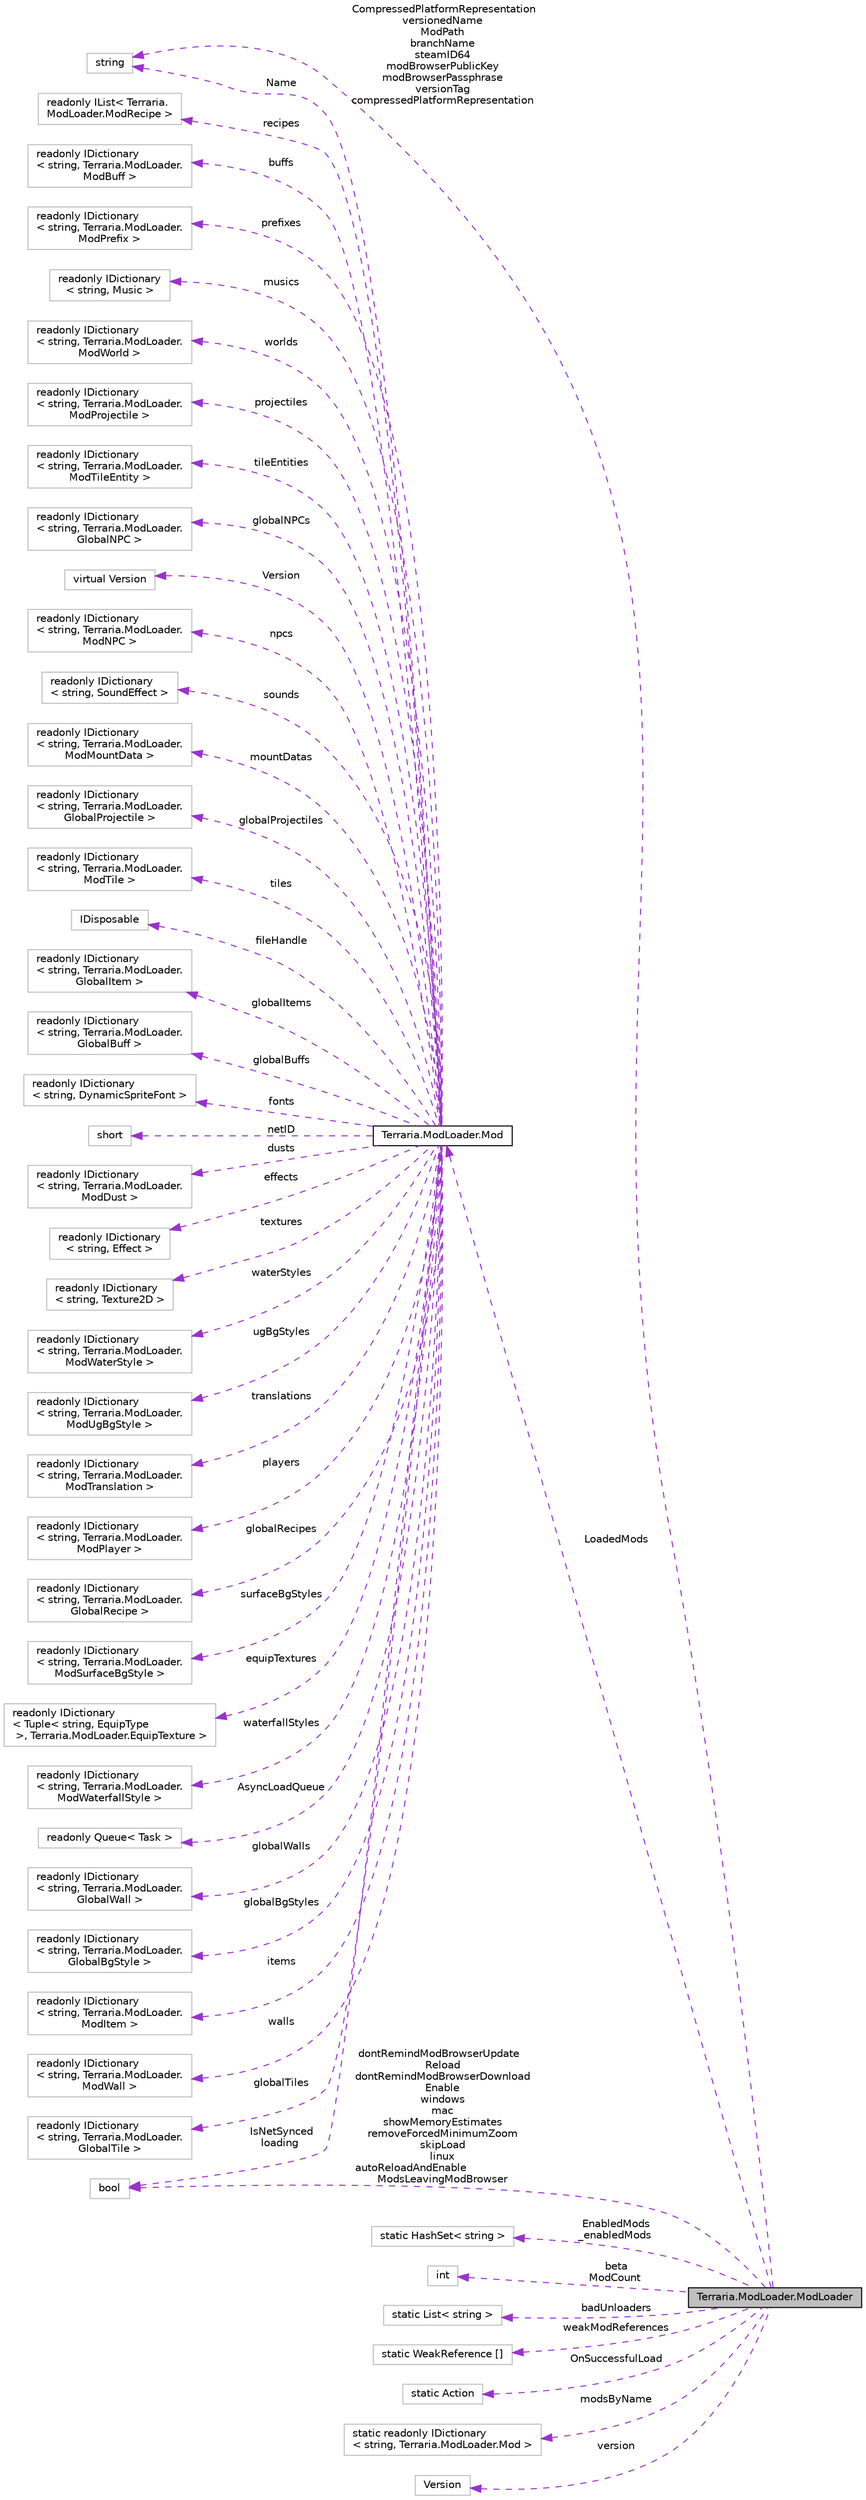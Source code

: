 digraph "Terraria.ModLoader.ModLoader"
{
  edge [fontname="Helvetica",fontsize="10",labelfontname="Helvetica",labelfontsize="10"];
  node [fontname="Helvetica",fontsize="10",shape=record];
  rankdir="LR";
  Node1 [label="Terraria.ModLoader.ModLoader",height=0.2,width=0.4,color="black", fillcolor="grey75", style="filled", fontcolor="black"];
  Node2 -> Node1 [dir="back",color="darkorchid3",fontsize="10",style="dashed",label=" CompressedPlatformRepresentation\nversionedName\nModPath\nbranchName\nsteamID64\nmodBrowserPublicKey\nmodBrowserPassphrase\nversionTag\ncompressedPlatformRepresentation" ,fontname="Helvetica"];
  Node2 [label="string",height=0.2,width=0.4,color="grey75", fillcolor="white", style="filled"];
  Node3 -> Node1 [dir="back",color="darkorchid3",fontsize="10",style="dashed",label=" LoadedMods" ,fontname="Helvetica"];
  Node3 [label="Terraria.ModLoader.Mod",height=0.2,width=0.4,color="black", fillcolor="white", style="filled",URL="$class_terraria_1_1_mod_loader_1_1_mod.html",tooltip="Mod is an abstract class that you will override. It serves as a central place from which the mod&#39;s co..."];
  Node4 -> Node3 [dir="back",color="darkorchid3",fontsize="10",style="dashed",label=" worlds" ,fontname="Helvetica"];
  Node4 [label="readonly IDictionary\l\< string, Terraria.ModLoader.\lModWorld \>",height=0.2,width=0.4,color="grey75", fillcolor="white", style="filled"];
  Node5 -> Node3 [dir="back",color="darkorchid3",fontsize="10",style="dashed",label=" projectiles" ,fontname="Helvetica"];
  Node5 [label="readonly IDictionary\l\< string, Terraria.ModLoader.\lModProjectile \>",height=0.2,width=0.4,color="grey75", fillcolor="white", style="filled"];
  Node6 -> Node3 [dir="back",color="darkorchid3",fontsize="10",style="dashed",label=" tileEntities" ,fontname="Helvetica"];
  Node6 [label="readonly IDictionary\l\< string, Terraria.ModLoader.\lModTileEntity \>",height=0.2,width=0.4,color="grey75", fillcolor="white", style="filled"];
  Node7 -> Node3 [dir="back",color="darkorchid3",fontsize="10",style="dashed",label=" globalNPCs" ,fontname="Helvetica"];
  Node7 [label="readonly IDictionary\l\< string, Terraria.ModLoader.\lGlobalNPC \>",height=0.2,width=0.4,color="grey75", fillcolor="white", style="filled"];
  Node8 -> Node3 [dir="back",color="darkorchid3",fontsize="10",style="dashed",label=" Version" ,fontname="Helvetica"];
  Node8 [label="virtual Version",height=0.2,width=0.4,color="grey75", fillcolor="white", style="filled"];
  Node9 -> Node3 [dir="back",color="darkorchid3",fontsize="10",style="dashed",label=" npcs" ,fontname="Helvetica"];
  Node9 [label="readonly IDictionary\l\< string, Terraria.ModLoader.\lModNPC \>",height=0.2,width=0.4,color="grey75", fillcolor="white", style="filled"];
  Node10 -> Node3 [dir="back",color="darkorchid3",fontsize="10",style="dashed",label=" sounds" ,fontname="Helvetica"];
  Node10 [label="readonly IDictionary\l\< string, SoundEffect \>",height=0.2,width=0.4,color="grey75", fillcolor="white", style="filled"];
  Node2 -> Node3 [dir="back",color="darkorchid3",fontsize="10",style="dashed",label=" Name" ,fontname="Helvetica"];
  Node11 -> Node3 [dir="back",color="darkorchid3",fontsize="10",style="dashed",label=" mountDatas" ,fontname="Helvetica"];
  Node11 [label="readonly IDictionary\l\< string, Terraria.ModLoader.\lModMountData \>",height=0.2,width=0.4,color="grey75", fillcolor="white", style="filled"];
  Node12 -> Node3 [dir="back",color="darkorchid3",fontsize="10",style="dashed",label=" globalProjectiles" ,fontname="Helvetica"];
  Node12 [label="readonly IDictionary\l\< string, Terraria.ModLoader.\lGlobalProjectile \>",height=0.2,width=0.4,color="grey75", fillcolor="white", style="filled"];
  Node13 -> Node3 [dir="back",color="darkorchid3",fontsize="10",style="dashed",label=" tiles" ,fontname="Helvetica"];
  Node13 [label="readonly IDictionary\l\< string, Terraria.ModLoader.\lModTile \>",height=0.2,width=0.4,color="grey75", fillcolor="white", style="filled"];
  Node14 -> Node3 [dir="back",color="darkorchid3",fontsize="10",style="dashed",label=" fileHandle" ,fontname="Helvetica"];
  Node14 [label="IDisposable",height=0.2,width=0.4,color="grey75", fillcolor="white", style="filled"];
  Node15 -> Node3 [dir="back",color="darkorchid3",fontsize="10",style="dashed",label=" globalItems" ,fontname="Helvetica"];
  Node15 [label="readonly IDictionary\l\< string, Terraria.ModLoader.\lGlobalItem \>",height=0.2,width=0.4,color="grey75", fillcolor="white", style="filled"];
  Node16 -> Node3 [dir="back",color="darkorchid3",fontsize="10",style="dashed",label=" globalBuffs" ,fontname="Helvetica"];
  Node16 [label="readonly IDictionary\l\< string, Terraria.ModLoader.\lGlobalBuff \>",height=0.2,width=0.4,color="grey75", fillcolor="white", style="filled"];
  Node17 -> Node3 [dir="back",color="darkorchid3",fontsize="10",style="dashed",label=" fonts" ,fontname="Helvetica"];
  Node17 [label="readonly IDictionary\l\< string, DynamicSpriteFont \>",height=0.2,width=0.4,color="grey75", fillcolor="white", style="filled"];
  Node18 -> Node3 [dir="back",color="darkorchid3",fontsize="10",style="dashed",label=" netID" ,fontname="Helvetica"];
  Node18 [label="short",height=0.2,width=0.4,color="grey75", fillcolor="white", style="filled"];
  Node19 -> Node3 [dir="back",color="darkorchid3",fontsize="10",style="dashed",label=" dusts" ,fontname="Helvetica"];
  Node19 [label="readonly IDictionary\l\< string, Terraria.ModLoader.\lModDust \>",height=0.2,width=0.4,color="grey75", fillcolor="white", style="filled"];
  Node20 -> Node3 [dir="back",color="darkorchid3",fontsize="10",style="dashed",label=" effects" ,fontname="Helvetica"];
  Node20 [label="readonly IDictionary\l\< string, Effect \>",height=0.2,width=0.4,color="grey75", fillcolor="white", style="filled"];
  Node21 -> Node3 [dir="back",color="darkorchid3",fontsize="10",style="dashed",label=" textures" ,fontname="Helvetica"];
  Node21 [label="readonly IDictionary\l\< string, Texture2D \>",height=0.2,width=0.4,color="grey75", fillcolor="white", style="filled"];
  Node22 -> Node3 [dir="back",color="darkorchid3",fontsize="10",style="dashed",label=" waterStyles" ,fontname="Helvetica"];
  Node22 [label="readonly IDictionary\l\< string, Terraria.ModLoader.\lModWaterStyle \>",height=0.2,width=0.4,color="grey75", fillcolor="white", style="filled"];
  Node23 -> Node3 [dir="back",color="darkorchid3",fontsize="10",style="dashed",label=" ugBgStyles" ,fontname="Helvetica"];
  Node23 [label="readonly IDictionary\l\< string, Terraria.ModLoader.\lModUgBgStyle \>",height=0.2,width=0.4,color="grey75", fillcolor="white", style="filled"];
  Node24 -> Node3 [dir="back",color="darkorchid3",fontsize="10",style="dashed",label=" translations" ,fontname="Helvetica"];
  Node24 [label="readonly IDictionary\l\< string, Terraria.ModLoader.\lModTranslation \>",height=0.2,width=0.4,color="grey75", fillcolor="white", style="filled"];
  Node25 -> Node3 [dir="back",color="darkorchid3",fontsize="10",style="dashed",label=" players" ,fontname="Helvetica"];
  Node25 [label="readonly IDictionary\l\< string, Terraria.ModLoader.\lModPlayer \>",height=0.2,width=0.4,color="grey75", fillcolor="white", style="filled"];
  Node26 -> Node3 [dir="back",color="darkorchid3",fontsize="10",style="dashed",label=" globalRecipes" ,fontname="Helvetica"];
  Node26 [label="readonly IDictionary\l\< string, Terraria.ModLoader.\lGlobalRecipe \>",height=0.2,width=0.4,color="grey75", fillcolor="white", style="filled"];
  Node27 -> Node3 [dir="back",color="darkorchid3",fontsize="10",style="dashed",label=" surfaceBgStyles" ,fontname="Helvetica"];
  Node27 [label="readonly IDictionary\l\< string, Terraria.ModLoader.\lModSurfaceBgStyle \>",height=0.2,width=0.4,color="grey75", fillcolor="white", style="filled"];
  Node28 -> Node3 [dir="back",color="darkorchid3",fontsize="10",style="dashed",label=" equipTextures" ,fontname="Helvetica"];
  Node28 [label="readonly IDictionary\l\< Tuple\< string, EquipType\l \>, Terraria.ModLoader.EquipTexture \>",height=0.2,width=0.4,color="grey75", fillcolor="white", style="filled"];
  Node29 -> Node3 [dir="back",color="darkorchid3",fontsize="10",style="dashed",label=" IsNetSynced\nloading" ,fontname="Helvetica"];
  Node29 [label="bool",height=0.2,width=0.4,color="grey75", fillcolor="white", style="filled"];
  Node30 -> Node3 [dir="back",color="darkorchid3",fontsize="10",style="dashed",label=" waterfallStyles" ,fontname="Helvetica"];
  Node30 [label="readonly IDictionary\l\< string, Terraria.ModLoader.\lModWaterfallStyle \>",height=0.2,width=0.4,color="grey75", fillcolor="white", style="filled"];
  Node31 -> Node3 [dir="back",color="darkorchid3",fontsize="10",style="dashed",label=" AsyncLoadQueue" ,fontname="Helvetica"];
  Node31 [label="readonly Queue\< Task \>",height=0.2,width=0.4,color="grey75", fillcolor="white", style="filled"];
  Node32 -> Node3 [dir="back",color="darkorchid3",fontsize="10",style="dashed",label=" globalWalls" ,fontname="Helvetica"];
  Node32 [label="readonly IDictionary\l\< string, Terraria.ModLoader.\lGlobalWall \>",height=0.2,width=0.4,color="grey75", fillcolor="white", style="filled"];
  Node33 -> Node3 [dir="back",color="darkorchid3",fontsize="10",style="dashed",label=" globalBgStyles" ,fontname="Helvetica"];
  Node33 [label="readonly IDictionary\l\< string, Terraria.ModLoader.\lGlobalBgStyle \>",height=0.2,width=0.4,color="grey75", fillcolor="white", style="filled"];
  Node34 -> Node3 [dir="back",color="darkorchid3",fontsize="10",style="dashed",label=" items" ,fontname="Helvetica"];
  Node34 [label="readonly IDictionary\l\< string, Terraria.ModLoader.\lModItem \>",height=0.2,width=0.4,color="grey75", fillcolor="white", style="filled"];
  Node35 -> Node3 [dir="back",color="darkorchid3",fontsize="10",style="dashed",label=" walls" ,fontname="Helvetica"];
  Node35 [label="readonly IDictionary\l\< string, Terraria.ModLoader.\lModWall \>",height=0.2,width=0.4,color="grey75", fillcolor="white", style="filled"];
  Node36 -> Node3 [dir="back",color="darkorchid3",fontsize="10",style="dashed",label=" globalTiles" ,fontname="Helvetica"];
  Node36 [label="readonly IDictionary\l\< string, Terraria.ModLoader.\lGlobalTile \>",height=0.2,width=0.4,color="grey75", fillcolor="white", style="filled"];
  Node37 -> Node3 [dir="back",color="darkorchid3",fontsize="10",style="dashed",label=" recipes" ,fontname="Helvetica"];
  Node37 [label="readonly IList\< Terraria.\lModLoader.ModRecipe \>",height=0.2,width=0.4,color="grey75", fillcolor="white", style="filled"];
  Node38 -> Node3 [dir="back",color="darkorchid3",fontsize="10",style="dashed",label=" buffs" ,fontname="Helvetica"];
  Node38 [label="readonly IDictionary\l\< string, Terraria.ModLoader.\lModBuff \>",height=0.2,width=0.4,color="grey75", fillcolor="white", style="filled"];
  Node39 -> Node3 [dir="back",color="darkorchid3",fontsize="10",style="dashed",label=" prefixes" ,fontname="Helvetica"];
  Node39 [label="readonly IDictionary\l\< string, Terraria.ModLoader.\lModPrefix \>",height=0.2,width=0.4,color="grey75", fillcolor="white", style="filled"];
  Node40 -> Node3 [dir="back",color="darkorchid3",fontsize="10",style="dashed",label=" musics" ,fontname="Helvetica"];
  Node40 [label="readonly IDictionary\l\< string, Music \>",height=0.2,width=0.4,color="grey75", fillcolor="white", style="filled"];
  Node41 -> Node1 [dir="back",color="darkorchid3",fontsize="10",style="dashed",label=" EnabledMods\n_enabledMods" ,fontname="Helvetica"];
  Node41 [label="static HashSet\< string \>",height=0.2,width=0.4,color="grey75", fillcolor="white", style="filled"];
  Node42 -> Node1 [dir="back",color="darkorchid3",fontsize="10",style="dashed",label=" beta\nModCount" ,fontname="Helvetica"];
  Node42 [label="int",height=0.2,width=0.4,color="grey75", fillcolor="white", style="filled"];
  Node43 -> Node1 [dir="back",color="darkorchid3",fontsize="10",style="dashed",label=" badUnloaders" ,fontname="Helvetica"];
  Node43 [label="static List\< string \>",height=0.2,width=0.4,color="grey75", fillcolor="white", style="filled"];
  Node44 -> Node1 [dir="back",color="darkorchid3",fontsize="10",style="dashed",label=" weakModReferences" ,fontname="Helvetica"];
  Node44 [label="static WeakReference []",height=0.2,width=0.4,color="grey75", fillcolor="white", style="filled"];
  Node29 -> Node1 [dir="back",color="darkorchid3",fontsize="10",style="dashed",label=" dontRemindModBrowserUpdate\lReload\ndontRemindModBrowserDownload\lEnable\nwindows\nmac\nshowMemoryEstimates\nremoveForcedMinimumZoom\nskipLoad\nlinux\nautoReloadAndEnable\lModsLeavingModBrowser" ,fontname="Helvetica"];
  Node45 -> Node1 [dir="back",color="darkorchid3",fontsize="10",style="dashed",label=" OnSuccessfulLoad" ,fontname="Helvetica"];
  Node45 [label="static Action",height=0.2,width=0.4,color="grey75", fillcolor="white", style="filled"];
  Node46 -> Node1 [dir="back",color="darkorchid3",fontsize="10",style="dashed",label=" modsByName" ,fontname="Helvetica"];
  Node46 [label="static readonly IDictionary\l\< string, Terraria.ModLoader.Mod \>",height=0.2,width=0.4,color="grey75", fillcolor="white", style="filled"];
  Node47 -> Node1 [dir="back",color="darkorchid3",fontsize="10",style="dashed",label=" version" ,fontname="Helvetica"];
  Node47 [label="Version",height=0.2,width=0.4,color="grey75", fillcolor="white", style="filled"];
}
